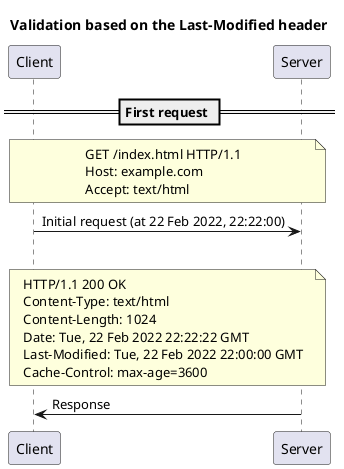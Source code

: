 @startuml

title "Validation based on the Last-Modified header"

participant Client
participant Server

== First request ==

note over Client, Server
GET /index.html HTTP/1.1
Host: example.com
Accept: text/html
end note
Client -> Server: Initial request (at 22 Feb 2022, 22:22:00)

|||

note over Client, Server
HTTP/1.1 200 OK
Content-Type: text/html
Content-Length: 1024
Date: Tue, 22 Feb 2022 22:22:22 GMT
Last-Modified: Tue, 22 Feb 2022 22:00:00 GMT
Cache-Control: max-age=3600
end note
Server -> Client: Response

@enduml

